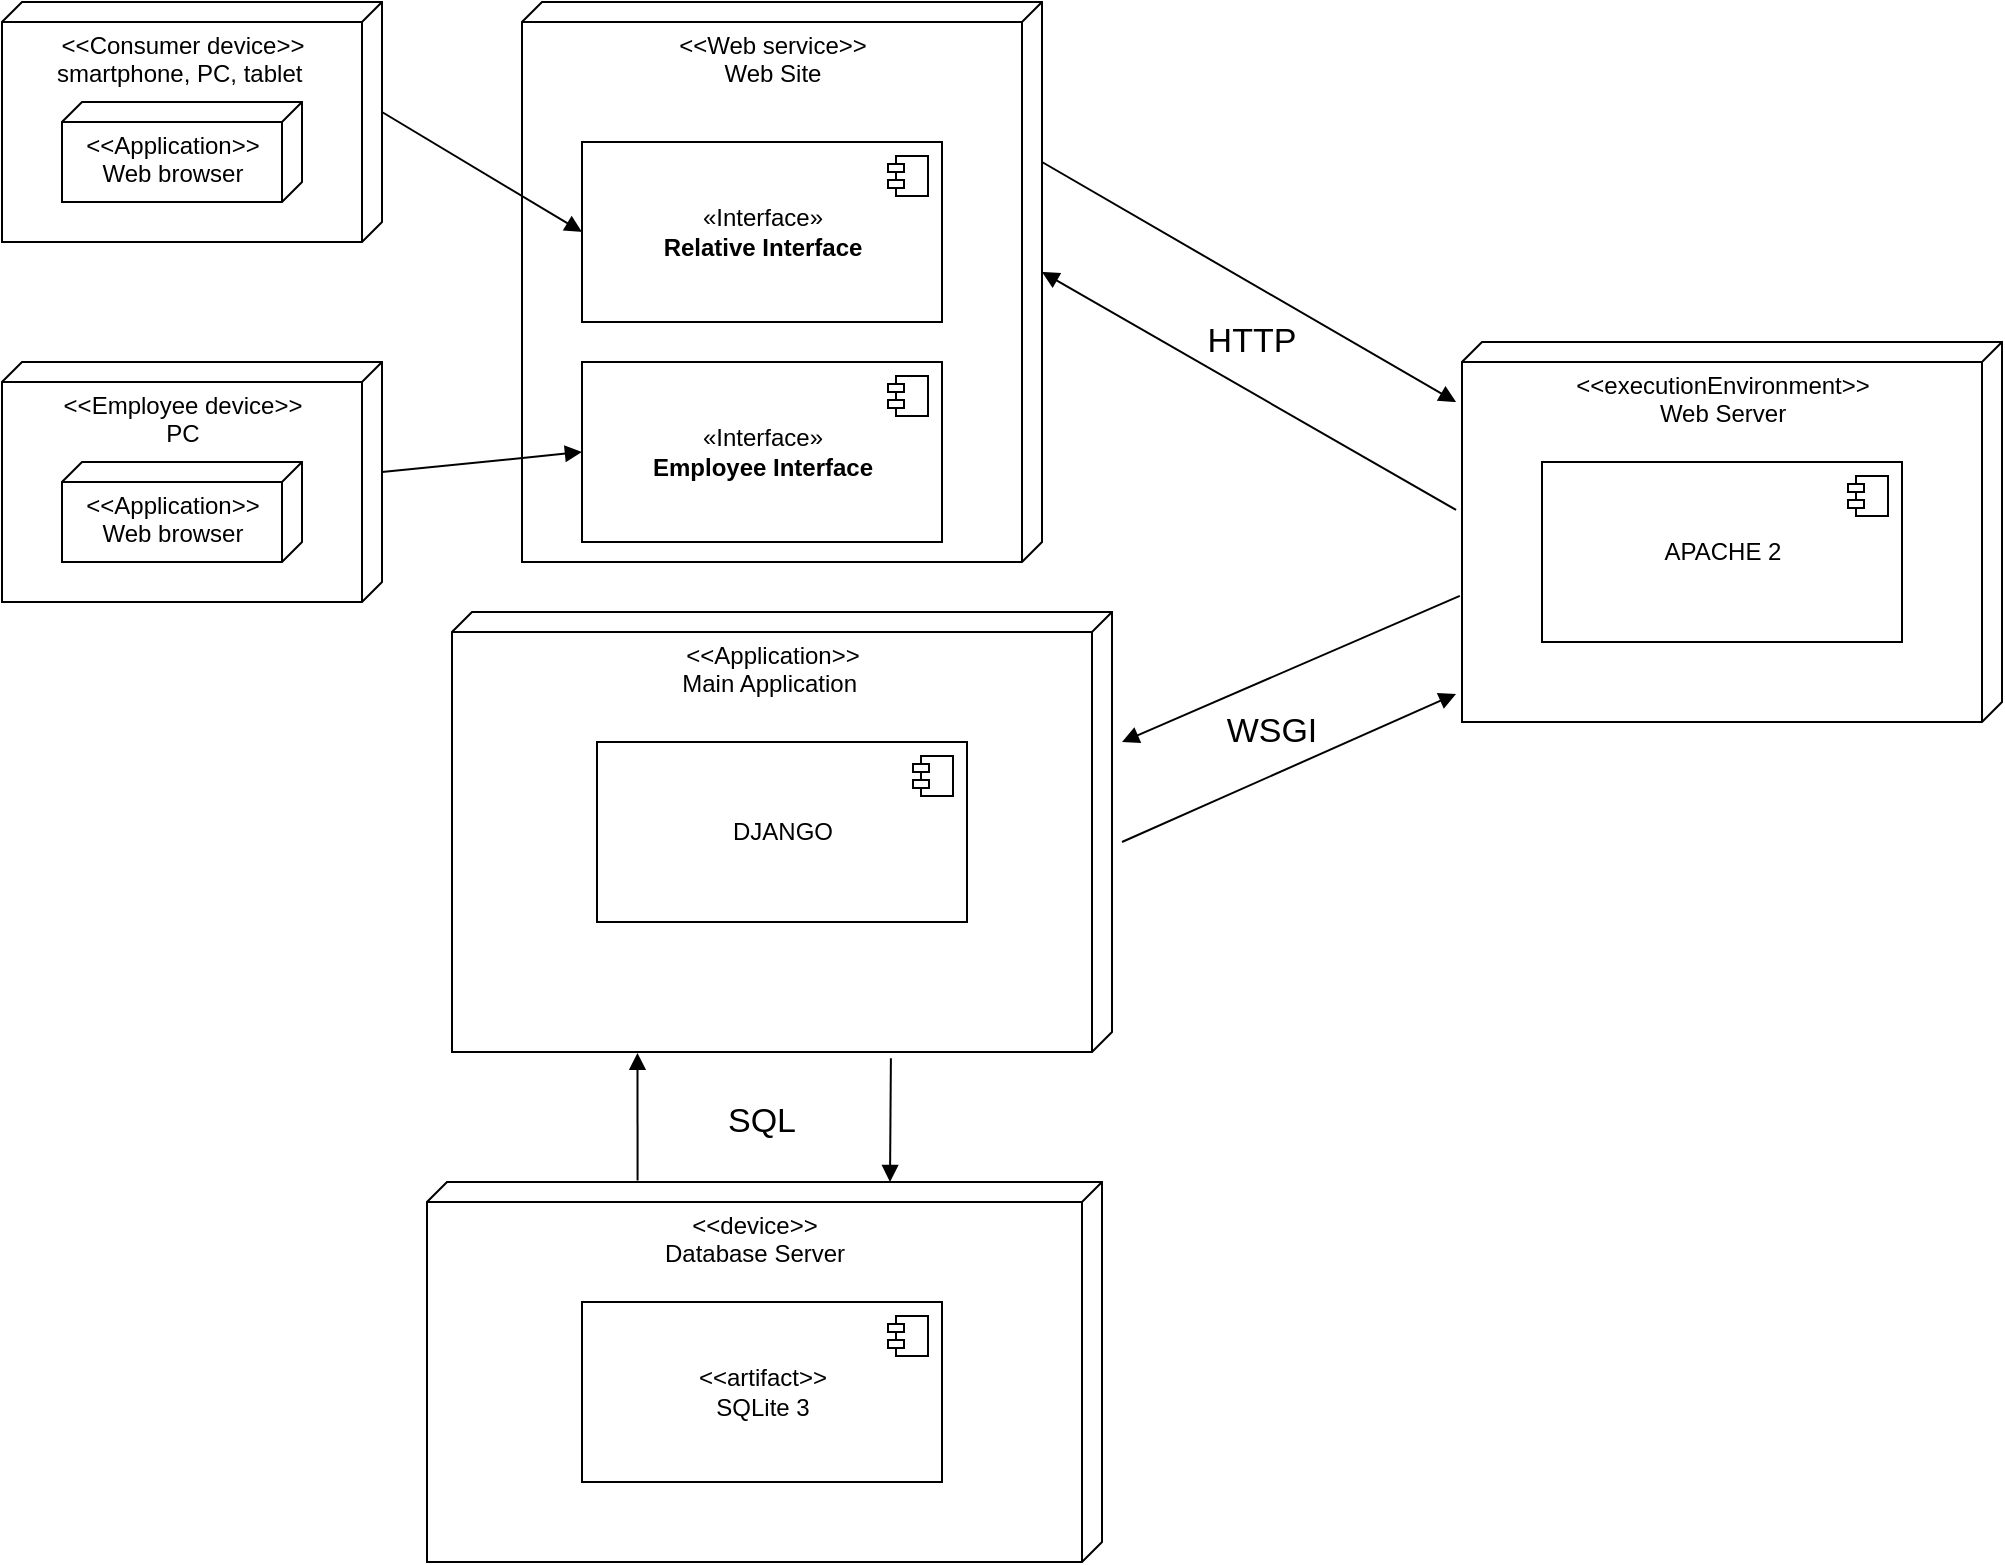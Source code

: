<mxfile version="16.5.1" type="device"><diagram name="Page-1" id="5f0bae14-7c28-e335-631c-24af17079c00"><mxGraphModel dx="1135" dy="672" grid="1" gridSize="10" guides="1" tooltips="1" connect="1" arrows="1" fold="1" page="1" pageScale="1" pageWidth="1100" pageHeight="850" background="none" math="0" shadow="0"><root><mxCell id="0"/><mxCell id="1" parent="0"/><mxCell id="ATybQIZiRBgb5X58qW2w-2" value="&amp;lt;&amp;lt;Web service&amp;gt;&amp;gt;&lt;br&gt;Web Site" style="verticalAlign=top;align=center;spacingTop=8;spacingLeft=2;spacingRight=12;shape=cube;size=10;direction=south;fontStyle=0;html=1;" parent="1" vertex="1"><mxGeometry x="280" y="60" width="260" height="280" as="geometry"/></mxCell><mxCell id="ATybQIZiRBgb5X58qW2w-3" value="&amp;lt;&amp;lt;Application&amp;gt;&amp;gt;&lt;br&gt;Main Application&amp;nbsp;" style="verticalAlign=top;align=center;spacingTop=8;spacingLeft=2;spacingRight=12;shape=cube;size=10;direction=south;fontStyle=0;html=1;" parent="1" vertex="1"><mxGeometry x="245" y="365" width="330" height="220" as="geometry"/></mxCell><mxCell id="ATybQIZiRBgb5X58qW2w-4" value="&amp;lt;&amp;lt;executionEnvironment&amp;gt;&amp;gt;&lt;br&gt;Web Server" style="verticalAlign=top;align=center;spacingTop=8;spacingLeft=2;spacingRight=12;shape=cube;size=10;direction=south;fontStyle=0;html=1;" parent="1" vertex="1"><mxGeometry x="750" y="230" width="270" height="190" as="geometry"/></mxCell><mxCell id="ATybQIZiRBgb5X58qW2w-6" value="&amp;lt;&amp;lt;device&amp;gt;&amp;gt;&lt;br&gt;Database Server" style="verticalAlign=top;align=center;spacingTop=8;spacingLeft=2;spacingRight=12;shape=cube;size=10;direction=south;fontStyle=0;html=1;" parent="1" vertex="1"><mxGeometry x="232.5" y="650" width="337.5" height="190" as="geometry"/></mxCell><mxCell id="ATybQIZiRBgb5X58qW2w-7" value="&amp;lt;&amp;lt;Consumer device&amp;gt;&amp;gt;&lt;br&gt;smartphone, PC, tablet&amp;nbsp;" style="verticalAlign=top;align=center;spacingTop=8;spacingLeft=2;spacingRight=12;shape=cube;size=10;direction=south;fontStyle=0;html=1;" parent="1" vertex="1"><mxGeometry x="20" y="60" width="190" height="120" as="geometry"/></mxCell><mxCell id="ATybQIZiRBgb5X58qW2w-8" value="«Interface»&lt;br&gt;&lt;b&gt;Relative Interface&lt;/b&gt;" style="html=1;dropTarget=0;align=center;" parent="1" vertex="1"><mxGeometry x="310" y="130" width="180" height="90" as="geometry"/></mxCell><mxCell id="ATybQIZiRBgb5X58qW2w-9" value="" style="shape=module;jettyWidth=8;jettyHeight=4;" parent="ATybQIZiRBgb5X58qW2w-8" vertex="1"><mxGeometry x="1" width="20" height="20" relative="1" as="geometry"><mxPoint x="-27" y="7" as="offset"/></mxGeometry></mxCell><mxCell id="ATybQIZiRBgb5X58qW2w-10" value="«Interface»&lt;br&gt;&lt;b&gt;Employee Interface&lt;/b&gt;" style="html=1;dropTarget=0;align=center;" parent="1" vertex="1"><mxGeometry x="310" y="240" width="180" height="90" as="geometry"/></mxCell><mxCell id="ATybQIZiRBgb5X58qW2w-11" value="" style="shape=module;jettyWidth=8;jettyHeight=4;" parent="ATybQIZiRBgb5X58qW2w-10" vertex="1"><mxGeometry x="1" width="20" height="20" relative="1" as="geometry"><mxPoint x="-27" y="7" as="offset"/></mxGeometry></mxCell><mxCell id="ATybQIZiRBgb5X58qW2w-12" value="&amp;lt;&amp;lt;Application&amp;gt;&amp;gt;&lt;br&gt;&lt;div&gt;&lt;span&gt;Web browser&lt;/span&gt;&lt;/div&gt;" style="verticalAlign=top;align=center;spacingTop=8;spacingLeft=2;spacingRight=12;shape=cube;size=10;direction=south;fontStyle=0;html=1;" parent="1" vertex="1"><mxGeometry x="50" y="110" width="120" height="50" as="geometry"/></mxCell><mxCell id="ATybQIZiRBgb5X58qW2w-14" value="" style="endArrow=block;startArrow=none;endFill=1;startFill=0;html=1;exitX=0;exitY=0;exitDx=55;exitDy=0;exitPerimeter=0;entryX=0;entryY=0.5;entryDx=0;entryDy=0;" parent="1" source="ATybQIZiRBgb5X58qW2w-7" target="ATybQIZiRBgb5X58qW2w-8" edge="1"><mxGeometry width="160" relative="1" as="geometry"><mxPoint x="200" y="65" as="sourcePoint"/><mxPoint x="405" y="115" as="targetPoint"/></mxGeometry></mxCell><mxCell id="ATybQIZiRBgb5X58qW2w-15" value="DJANGO" style="html=1;dropTarget=0;align=center;" parent="1" vertex="1"><mxGeometry x="317.5" y="430" width="185" height="90" as="geometry"/></mxCell><mxCell id="ATybQIZiRBgb5X58qW2w-16" value="" style="shape=module;jettyWidth=8;jettyHeight=4;" parent="ATybQIZiRBgb5X58qW2w-15" vertex="1"><mxGeometry x="1" width="20" height="20" relative="1" as="geometry"><mxPoint x="-27" y="7" as="offset"/></mxGeometry></mxCell><mxCell id="ATybQIZiRBgb5X58qW2w-18" value="&amp;lt;&amp;lt;Employee device&amp;gt;&amp;gt;&lt;br&gt;PC" style="verticalAlign=top;align=center;spacingTop=8;spacingLeft=2;spacingRight=12;shape=cube;size=10;direction=south;fontStyle=0;html=1;" parent="1" vertex="1"><mxGeometry x="20" y="240" width="190" height="120" as="geometry"/></mxCell><mxCell id="ATybQIZiRBgb5X58qW2w-19" value="&amp;lt;&amp;lt;Application&amp;gt;&amp;gt;&lt;br&gt;&lt;div&gt;&lt;span&gt;Web browser&lt;/span&gt;&lt;/div&gt;" style="verticalAlign=top;align=center;spacingTop=8;spacingLeft=2;spacingRight=12;shape=cube;size=10;direction=south;fontStyle=0;html=1;" parent="1" vertex="1"><mxGeometry x="50" y="290" width="120" height="50" as="geometry"/></mxCell><mxCell id="ATybQIZiRBgb5X58qW2w-20" value="" style="endArrow=block;startArrow=none;endFill=1;startFill=0;html=1;exitX=0;exitY=0;exitDx=55;exitDy=0;exitPerimeter=0;entryX=0;entryY=0.5;entryDx=0;entryDy=0;" parent="1" source="ATybQIZiRBgb5X58qW2w-18" target="ATybQIZiRBgb5X58qW2w-10" edge="1"><mxGeometry width="160" relative="1" as="geometry"><mxPoint x="220" y="125" as="sourcePoint"/><mxPoint x="320" y="185" as="targetPoint"/></mxGeometry></mxCell><mxCell id="ATybQIZiRBgb5X58qW2w-21" value="" style="endArrow=block;startArrow=none;endFill=1;startFill=0;html=1;entryX=0.158;entryY=1.011;entryDx=0;entryDy=0;entryPerimeter=0;" parent="1" target="ATybQIZiRBgb5X58qW2w-4" edge="1"><mxGeometry width="160" relative="1" as="geometry"><mxPoint x="540" y="140" as="sourcePoint"/><mxPoint x="750" y="320" as="targetPoint"/></mxGeometry></mxCell><mxCell id="ATybQIZiRBgb5X58qW2w-22" value="" style="endArrow=block;startArrow=none;endFill=1;startFill=0;html=1;exitX=0.442;exitY=1.011;exitDx=0;exitDy=0;exitPerimeter=0;entryX=0;entryY=0;entryDx=135;entryDy=0;entryPerimeter=0;" parent="1" edge="1" target="ATybQIZiRBgb5X58qW2w-2" source="ATybQIZiRBgb5X58qW2w-4"><mxGeometry width="160" relative="1" as="geometry"><mxPoint x="740" y="325" as="sourcePoint"/><mxPoint x="540" y="180" as="targetPoint"/></mxGeometry></mxCell><mxCell id="ATybQIZiRBgb5X58qW2w-25" value="" style="endArrow=block;startArrow=none;endFill=1;startFill=0;html=1;exitX=0.668;exitY=1.004;exitDx=0;exitDy=0;exitPerimeter=0;" parent="1" source="ATybQIZiRBgb5X58qW2w-4" edge="1"><mxGeometry width="160" relative="1" as="geometry"><mxPoint x="750" y="460" as="sourcePoint"/><mxPoint x="580" y="430" as="targetPoint"/></mxGeometry></mxCell><mxCell id="ATybQIZiRBgb5X58qW2w-26" value="" style="endArrow=block;startArrow=none;endFill=1;startFill=0;html=1;entryX=0.926;entryY=1.011;entryDx=0;entryDy=0;entryPerimeter=0;" parent="1" target="ATybQIZiRBgb5X58qW2w-4" edge="1"><mxGeometry width="160" relative="1" as="geometry"><mxPoint x="580" y="480" as="sourcePoint"/><mxPoint x="708.38" y="530.67" as="targetPoint"/></mxGeometry></mxCell><mxCell id="ATybQIZiRBgb5X58qW2w-27" value="&lt;font style=&quot;font-size: 17px&quot;&gt;HTTP&lt;/font&gt;" style="text;html=1;strokeColor=none;fillColor=none;align=center;verticalAlign=middle;whiteSpace=wrap;rounded=0;" parent="1" vertex="1"><mxGeometry x="610" y="210" width="70" height="40" as="geometry"/></mxCell><mxCell id="ATybQIZiRBgb5X58qW2w-31" value="&lt;font style=&quot;font-size: 17px&quot;&gt;WSGI&lt;/font&gt;" style="text;html=1;strokeColor=none;fillColor=none;align=center;verticalAlign=middle;whiteSpace=wrap;rounded=0;" parent="1" vertex="1"><mxGeometry x="620" y="405" width="70" height="40" as="geometry"/></mxCell><mxCell id="ATybQIZiRBgb5X58qW2w-32" value="APACHE 2" style="html=1;dropTarget=0;align=center;" parent="1" vertex="1"><mxGeometry x="790" y="290" width="180" height="90" as="geometry"/></mxCell><mxCell id="ATybQIZiRBgb5X58qW2w-33" value="" style="shape=module;jettyWidth=8;jettyHeight=4;" parent="ATybQIZiRBgb5X58qW2w-32" vertex="1"><mxGeometry x="1" width="20" height="20" relative="1" as="geometry"><mxPoint x="-27" y="7" as="offset"/></mxGeometry></mxCell><mxCell id="ATybQIZiRBgb5X58qW2w-37" value="" style="endArrow=block;startArrow=none;endFill=1;startFill=0;html=1;exitX=1.014;exitY=0.335;exitDx=0;exitDy=0;exitPerimeter=0;" parent="1" source="ATybQIZiRBgb5X58qW2w-3" edge="1"><mxGeometry width="160" relative="1" as="geometry"><mxPoint x="510" y="650" as="sourcePoint"/><mxPoint x="464" y="650" as="targetPoint"/></mxGeometry></mxCell><mxCell id="ATybQIZiRBgb5X58qW2w-38" value="&lt;font style=&quot;font-size: 17px&quot;&gt;SQL&lt;/font&gt;" style="text;html=1;strokeColor=none;fillColor=none;align=center;verticalAlign=middle;whiteSpace=wrap;rounded=0;" parent="1" vertex="1"><mxGeometry x="365" y="600" width="70" height="40" as="geometry"/></mxCell><mxCell id="ATybQIZiRBgb5X58qW2w-39" value="&amp;lt;&amp;lt;artifact&amp;gt;&amp;gt;&lt;br&gt;SQLite 3" style="html=1;dropTarget=0;align=center;" parent="1" vertex="1"><mxGeometry x="310" y="710" width="180" height="90" as="geometry"/></mxCell><mxCell id="ATybQIZiRBgb5X58qW2w-40" value="" style="shape=module;jettyWidth=8;jettyHeight=4;" parent="ATybQIZiRBgb5X58qW2w-39" vertex="1"><mxGeometry x="1" width="20" height="20" relative="1" as="geometry"><mxPoint x="-27" y="7" as="offset"/></mxGeometry></mxCell><mxCell id="ATybQIZiRBgb5X58qW2w-41" value="" style="endArrow=block;startArrow=none;endFill=1;startFill=0;html=1;exitX=-0.004;exitY=0.688;exitDx=0;exitDy=0;exitPerimeter=0;entryX=1.002;entryY=0.719;entryDx=0;entryDy=0;entryPerimeter=0;" parent="1" source="ATybQIZiRBgb5X58qW2w-6" target="ATybQIZiRBgb5X58qW2w-3" edge="1"><mxGeometry width="160" relative="1" as="geometry"><mxPoint x="474.45" y="598.08" as="sourcePoint"/><mxPoint x="474" y="660" as="targetPoint"/></mxGeometry></mxCell></root></mxGraphModel></diagram></mxfile>